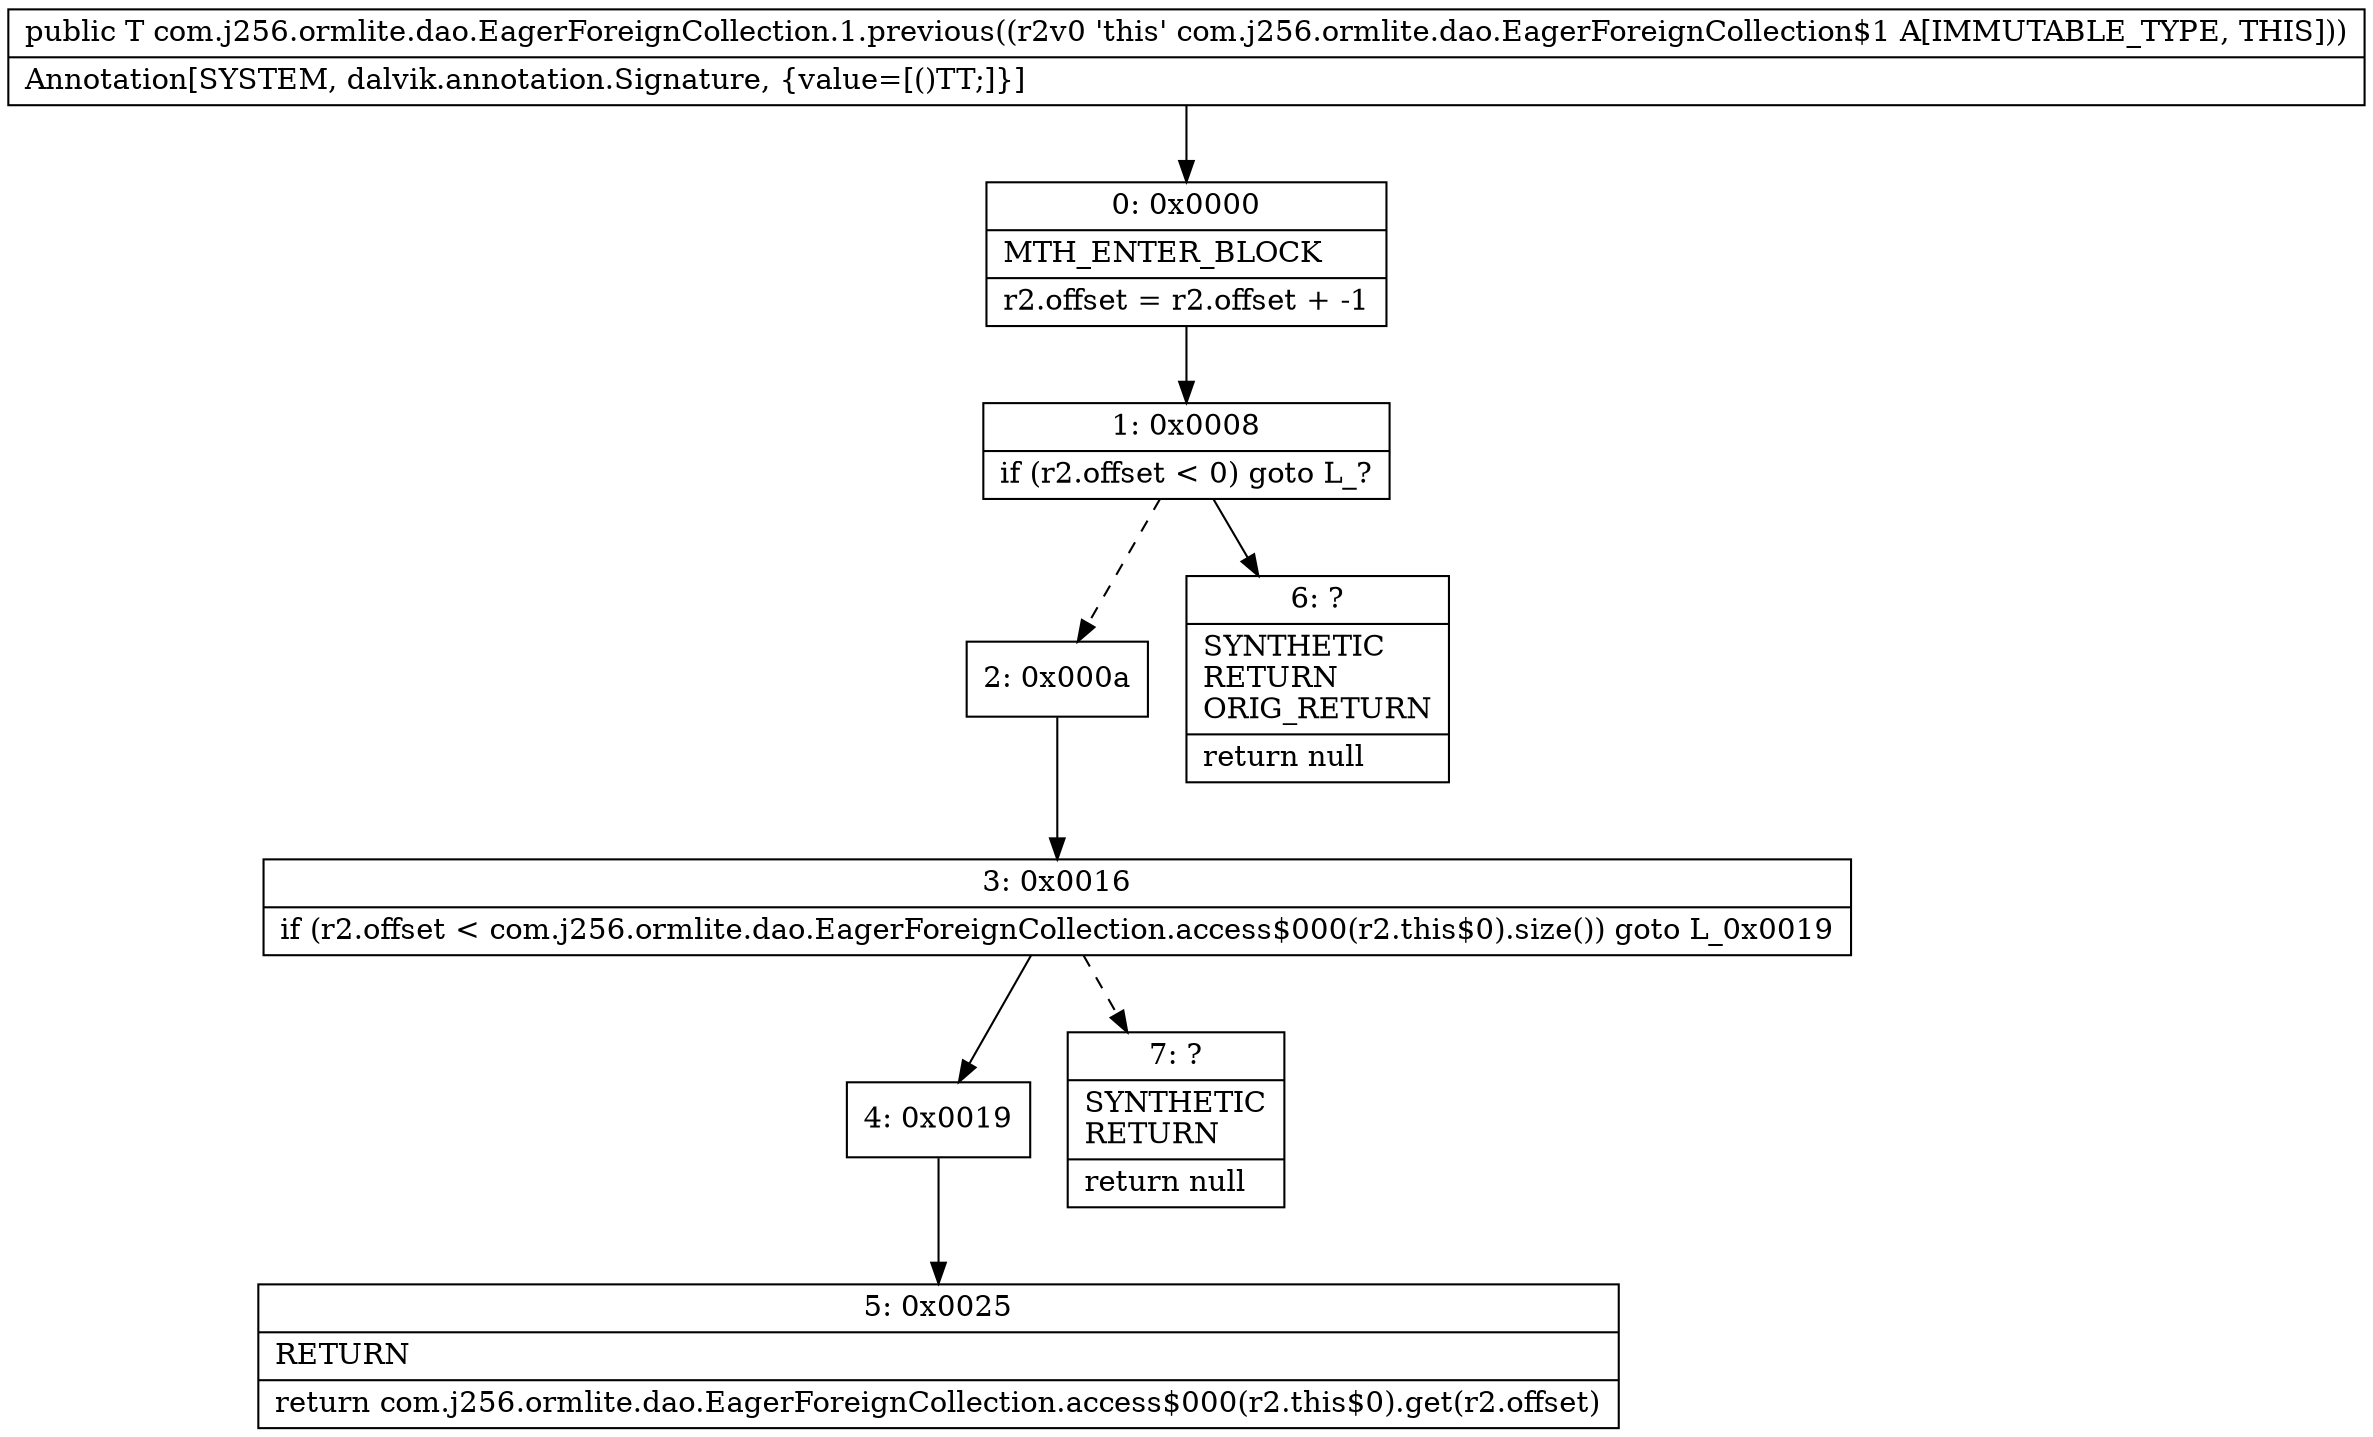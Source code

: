 digraph "CFG forcom.j256.ormlite.dao.EagerForeignCollection.1.previous()Ljava\/lang\/Object;" {
Node_0 [shape=record,label="{0\:\ 0x0000|MTH_ENTER_BLOCK\l|r2.offset = r2.offset + \-1\l}"];
Node_1 [shape=record,label="{1\:\ 0x0008|if (r2.offset \< 0) goto L_?\l}"];
Node_2 [shape=record,label="{2\:\ 0x000a}"];
Node_3 [shape=record,label="{3\:\ 0x0016|if (r2.offset \< com.j256.ormlite.dao.EagerForeignCollection.access$000(r2.this$0).size()) goto L_0x0019\l}"];
Node_4 [shape=record,label="{4\:\ 0x0019}"];
Node_5 [shape=record,label="{5\:\ 0x0025|RETURN\l|return com.j256.ormlite.dao.EagerForeignCollection.access$000(r2.this$0).get(r2.offset)\l}"];
Node_6 [shape=record,label="{6\:\ ?|SYNTHETIC\lRETURN\lORIG_RETURN\l|return null\l}"];
Node_7 [shape=record,label="{7\:\ ?|SYNTHETIC\lRETURN\l|return null\l}"];
MethodNode[shape=record,label="{public T com.j256.ormlite.dao.EagerForeignCollection.1.previous((r2v0 'this' com.j256.ormlite.dao.EagerForeignCollection$1 A[IMMUTABLE_TYPE, THIS]))  | Annotation[SYSTEM, dalvik.annotation.Signature, \{value=[()TT;]\}]\l}"];
MethodNode -> Node_0;
Node_0 -> Node_1;
Node_1 -> Node_2[style=dashed];
Node_1 -> Node_6;
Node_2 -> Node_3;
Node_3 -> Node_4;
Node_3 -> Node_7[style=dashed];
Node_4 -> Node_5;
}

